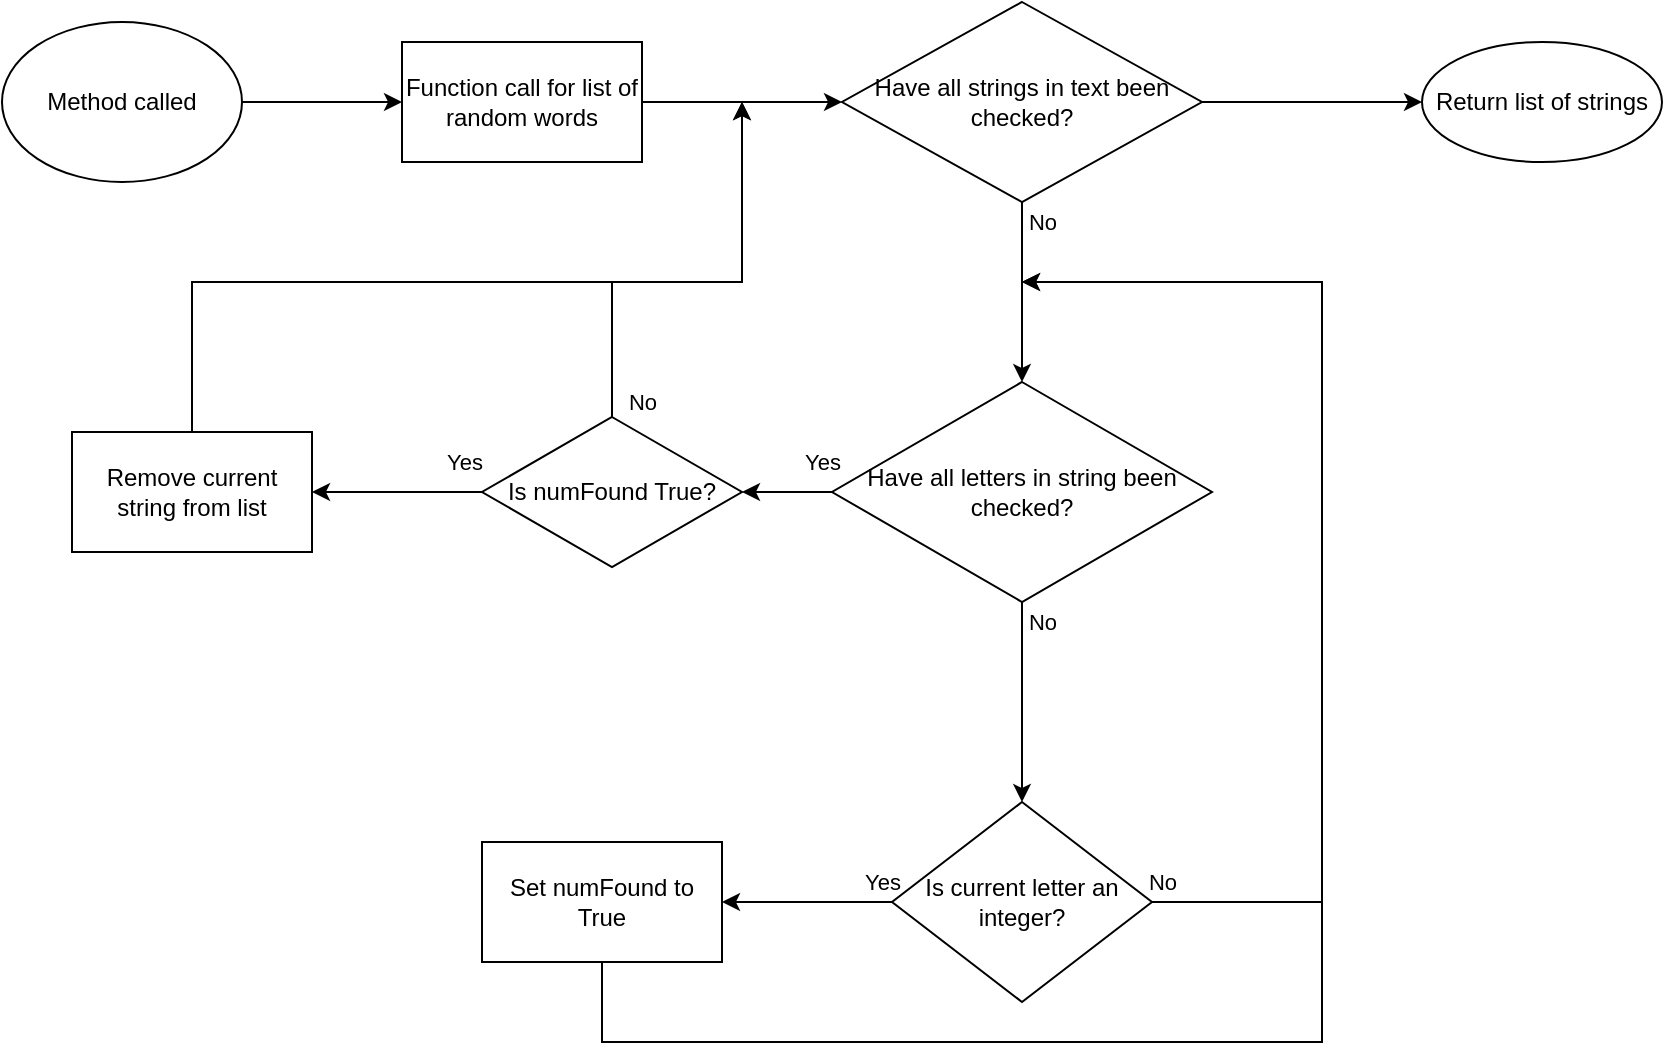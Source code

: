<mxfile version="15.9.1" type="device"><diagram id="C5RBs43oDa-KdzZeNtuy" name="Page-1"><mxGraphModel dx="1422" dy="782" grid="1" gridSize="10" guides="1" tooltips="1" connect="1" arrows="1" fold="1" page="1" pageScale="1" pageWidth="827" pageHeight="1169" math="0" shadow="0"><root><mxCell id="WIyWlLk6GJQsqaUBKTNV-0"/><mxCell id="WIyWlLk6GJQsqaUBKTNV-1" parent="WIyWlLk6GJQsqaUBKTNV-0"/><mxCell id="bgfwCG8Y1OUwsibk4oPX-2" value="" style="edgeStyle=orthogonalEdgeStyle;rounded=0;orthogonalLoop=1;jettySize=auto;html=1;" edge="1" parent="WIyWlLk6GJQsqaUBKTNV-1" source="bgfwCG8Y1OUwsibk4oPX-0" target="bgfwCG8Y1OUwsibk4oPX-1"><mxGeometry relative="1" as="geometry"/></mxCell><mxCell id="bgfwCG8Y1OUwsibk4oPX-0" value="Method called" style="ellipse;whiteSpace=wrap;html=1;" vertex="1" parent="WIyWlLk6GJQsqaUBKTNV-1"><mxGeometry x="340" y="180" width="120" height="80" as="geometry"/></mxCell><mxCell id="bgfwCG8Y1OUwsibk4oPX-6" value="" style="edgeStyle=orthogonalEdgeStyle;rounded=0;orthogonalLoop=1;jettySize=auto;html=1;" edge="1" parent="WIyWlLk6GJQsqaUBKTNV-1" source="bgfwCG8Y1OUwsibk4oPX-1" target="bgfwCG8Y1OUwsibk4oPX-5"><mxGeometry relative="1" as="geometry"/></mxCell><mxCell id="bgfwCG8Y1OUwsibk4oPX-1" value="Function call for list of random words" style="whiteSpace=wrap;html=1;" vertex="1" parent="WIyWlLk6GJQsqaUBKTNV-1"><mxGeometry x="540" y="190" width="120" height="60" as="geometry"/></mxCell><mxCell id="bgfwCG8Y1OUwsibk4oPX-10" value="No" style="edgeStyle=orthogonalEdgeStyle;rounded=0;orthogonalLoop=1;jettySize=auto;html=1;" edge="1" parent="WIyWlLk6GJQsqaUBKTNV-1" source="bgfwCG8Y1OUwsibk4oPX-5" target="bgfwCG8Y1OUwsibk4oPX-9"><mxGeometry x="-0.778" y="10" relative="1" as="geometry"><mxPoint as="offset"/></mxGeometry></mxCell><mxCell id="bgfwCG8Y1OUwsibk4oPX-33" value="" style="edgeStyle=orthogonalEdgeStyle;rounded=0;orthogonalLoop=1;jettySize=auto;html=1;" edge="1" parent="WIyWlLk6GJQsqaUBKTNV-1" source="bgfwCG8Y1OUwsibk4oPX-5" target="bgfwCG8Y1OUwsibk4oPX-32"><mxGeometry relative="1" as="geometry"/></mxCell><mxCell id="bgfwCG8Y1OUwsibk4oPX-5" value="Have all strings in text been checked?" style="rhombus;whiteSpace=wrap;html=1;" vertex="1" parent="WIyWlLk6GJQsqaUBKTNV-1"><mxGeometry x="760" y="170" width="180" height="100" as="geometry"/></mxCell><mxCell id="bgfwCG8Y1OUwsibk4oPX-16" value="No" style="edgeStyle=orthogonalEdgeStyle;rounded=0;orthogonalLoop=1;jettySize=auto;html=1;" edge="1" parent="WIyWlLk6GJQsqaUBKTNV-1" source="bgfwCG8Y1OUwsibk4oPX-9" target="bgfwCG8Y1OUwsibk4oPX-15"><mxGeometry x="-0.8" y="10" relative="1" as="geometry"><mxPoint as="offset"/></mxGeometry></mxCell><mxCell id="bgfwCG8Y1OUwsibk4oPX-26" value="Yes" style="edgeStyle=orthogonalEdgeStyle;rounded=0;orthogonalLoop=1;jettySize=auto;html=1;" edge="1" parent="WIyWlLk6GJQsqaUBKTNV-1" source="bgfwCG8Y1OUwsibk4oPX-9" target="bgfwCG8Y1OUwsibk4oPX-25"><mxGeometry x="-0.778" y="-15" relative="1" as="geometry"><mxPoint as="offset"/></mxGeometry></mxCell><mxCell id="bgfwCG8Y1OUwsibk4oPX-9" value="Have all letters in string been checked?" style="rhombus;whiteSpace=wrap;html=1;" vertex="1" parent="WIyWlLk6GJQsqaUBKTNV-1"><mxGeometry x="755" y="360" width="190" height="110" as="geometry"/></mxCell><mxCell id="bgfwCG8Y1OUwsibk4oPX-18" value="Yes" style="edgeStyle=orthogonalEdgeStyle;rounded=0;orthogonalLoop=1;jettySize=auto;html=1;" edge="1" parent="WIyWlLk6GJQsqaUBKTNV-1" source="bgfwCG8Y1OUwsibk4oPX-15" target="bgfwCG8Y1OUwsibk4oPX-17"><mxGeometry x="-0.882" y="-10" relative="1" as="geometry"><mxPoint as="offset"/></mxGeometry></mxCell><mxCell id="bgfwCG8Y1OUwsibk4oPX-31" value="No" style="edgeStyle=orthogonalEdgeStyle;rounded=0;orthogonalLoop=1;jettySize=auto;html=1;" edge="1" parent="WIyWlLk6GJQsqaUBKTNV-1" source="bgfwCG8Y1OUwsibk4oPX-15"><mxGeometry x="-0.982" y="10" relative="1" as="geometry"><mxPoint x="850" y="310" as="targetPoint"/><Array as="points"><mxPoint x="1000" y="620"/><mxPoint x="1000" y="310"/></Array><mxPoint as="offset"/></mxGeometry></mxCell><mxCell id="bgfwCG8Y1OUwsibk4oPX-15" value="Is current letter an integer?" style="rhombus;whiteSpace=wrap;html=1;" vertex="1" parent="WIyWlLk6GJQsqaUBKTNV-1"><mxGeometry x="785" y="570" width="130" height="100" as="geometry"/></mxCell><mxCell id="bgfwCG8Y1OUwsibk4oPX-19" style="edgeStyle=orthogonalEdgeStyle;rounded=0;orthogonalLoop=1;jettySize=auto;html=1;" edge="1" parent="WIyWlLk6GJQsqaUBKTNV-1" source="bgfwCG8Y1OUwsibk4oPX-17"><mxGeometry relative="1" as="geometry"><mxPoint x="850" y="310" as="targetPoint"/><Array as="points"><mxPoint x="640" y="690"/><mxPoint x="1000" y="690"/><mxPoint x="1000" y="310"/></Array></mxGeometry></mxCell><mxCell id="bgfwCG8Y1OUwsibk4oPX-17" value="Set numFound to True" style="whiteSpace=wrap;html=1;" vertex="1" parent="WIyWlLk6GJQsqaUBKTNV-1"><mxGeometry x="580" y="590" width="120" height="60" as="geometry"/></mxCell><mxCell id="bgfwCG8Y1OUwsibk4oPX-27" value="No" style="edgeStyle=orthogonalEdgeStyle;rounded=0;orthogonalLoop=1;jettySize=auto;html=1;" edge="1" parent="WIyWlLk6GJQsqaUBKTNV-1" source="bgfwCG8Y1OUwsibk4oPX-25"><mxGeometry x="-0.933" y="-15" relative="1" as="geometry"><mxPoint x="710" y="220" as="targetPoint"/><Array as="points"><mxPoint x="645" y="310"/><mxPoint x="710" y="310"/></Array><mxPoint as="offset"/></mxGeometry></mxCell><mxCell id="bgfwCG8Y1OUwsibk4oPX-29" value="Yes" style="edgeStyle=orthogonalEdgeStyle;rounded=0;orthogonalLoop=1;jettySize=auto;html=1;" edge="1" parent="WIyWlLk6GJQsqaUBKTNV-1" source="bgfwCG8Y1OUwsibk4oPX-25" target="bgfwCG8Y1OUwsibk4oPX-28"><mxGeometry x="-0.765" y="-15" relative="1" as="geometry"><mxPoint x="1" as="offset"/></mxGeometry></mxCell><mxCell id="bgfwCG8Y1OUwsibk4oPX-25" value="Is numFound True?" style="rhombus;whiteSpace=wrap;html=1;" vertex="1" parent="WIyWlLk6GJQsqaUBKTNV-1"><mxGeometry x="580" y="377.5" width="130" height="75" as="geometry"/></mxCell><mxCell id="bgfwCG8Y1OUwsibk4oPX-30" style="edgeStyle=orthogonalEdgeStyle;rounded=0;orthogonalLoop=1;jettySize=auto;html=1;" edge="1" parent="WIyWlLk6GJQsqaUBKTNV-1" source="bgfwCG8Y1OUwsibk4oPX-28"><mxGeometry relative="1" as="geometry"><mxPoint x="710" y="220" as="targetPoint"/><Array as="points"><mxPoint x="435" y="310"/><mxPoint x="710" y="310"/></Array></mxGeometry></mxCell><mxCell id="bgfwCG8Y1OUwsibk4oPX-28" value="Remove current string from list" style="whiteSpace=wrap;html=1;" vertex="1" parent="WIyWlLk6GJQsqaUBKTNV-1"><mxGeometry x="375" y="385" width="120" height="60" as="geometry"/></mxCell><mxCell id="bgfwCG8Y1OUwsibk4oPX-32" value="&lt;div&gt;Return list of strings&lt;/div&gt;" style="ellipse;whiteSpace=wrap;html=1;" vertex="1" parent="WIyWlLk6GJQsqaUBKTNV-1"><mxGeometry x="1050" y="190" width="120" height="60" as="geometry"/></mxCell></root></mxGraphModel></diagram></mxfile>